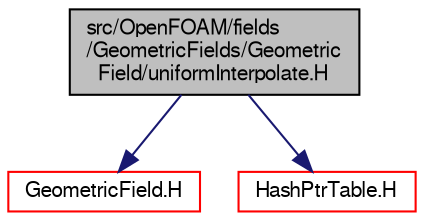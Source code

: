 digraph "src/OpenFOAM/fields/GeometricFields/GeometricField/uniformInterpolate.H"
{
  bgcolor="transparent";
  edge [fontname="FreeSans",fontsize="10",labelfontname="FreeSans",labelfontsize="10"];
  node [fontname="FreeSans",fontsize="10",shape=record];
  Node0 [label="src/OpenFOAM/fields\l/GeometricFields/Geometric\lField/uniformInterpolate.H",height=0.2,width=0.4,color="black", fillcolor="grey75", style="filled", fontcolor="black"];
  Node0 -> Node1 [color="midnightblue",fontsize="10",style="solid",fontname="FreeSans"];
  Node1 [label="GeometricField.H",height=0.2,width=0.4,color="red",URL="$a09809.html"];
  Node0 -> Node153 [color="midnightblue",fontsize="10",style="solid",fontname="FreeSans"];
  Node153 [label="HashPtrTable.H",height=0.2,width=0.4,color="red",URL="$a08462.html"];
}
